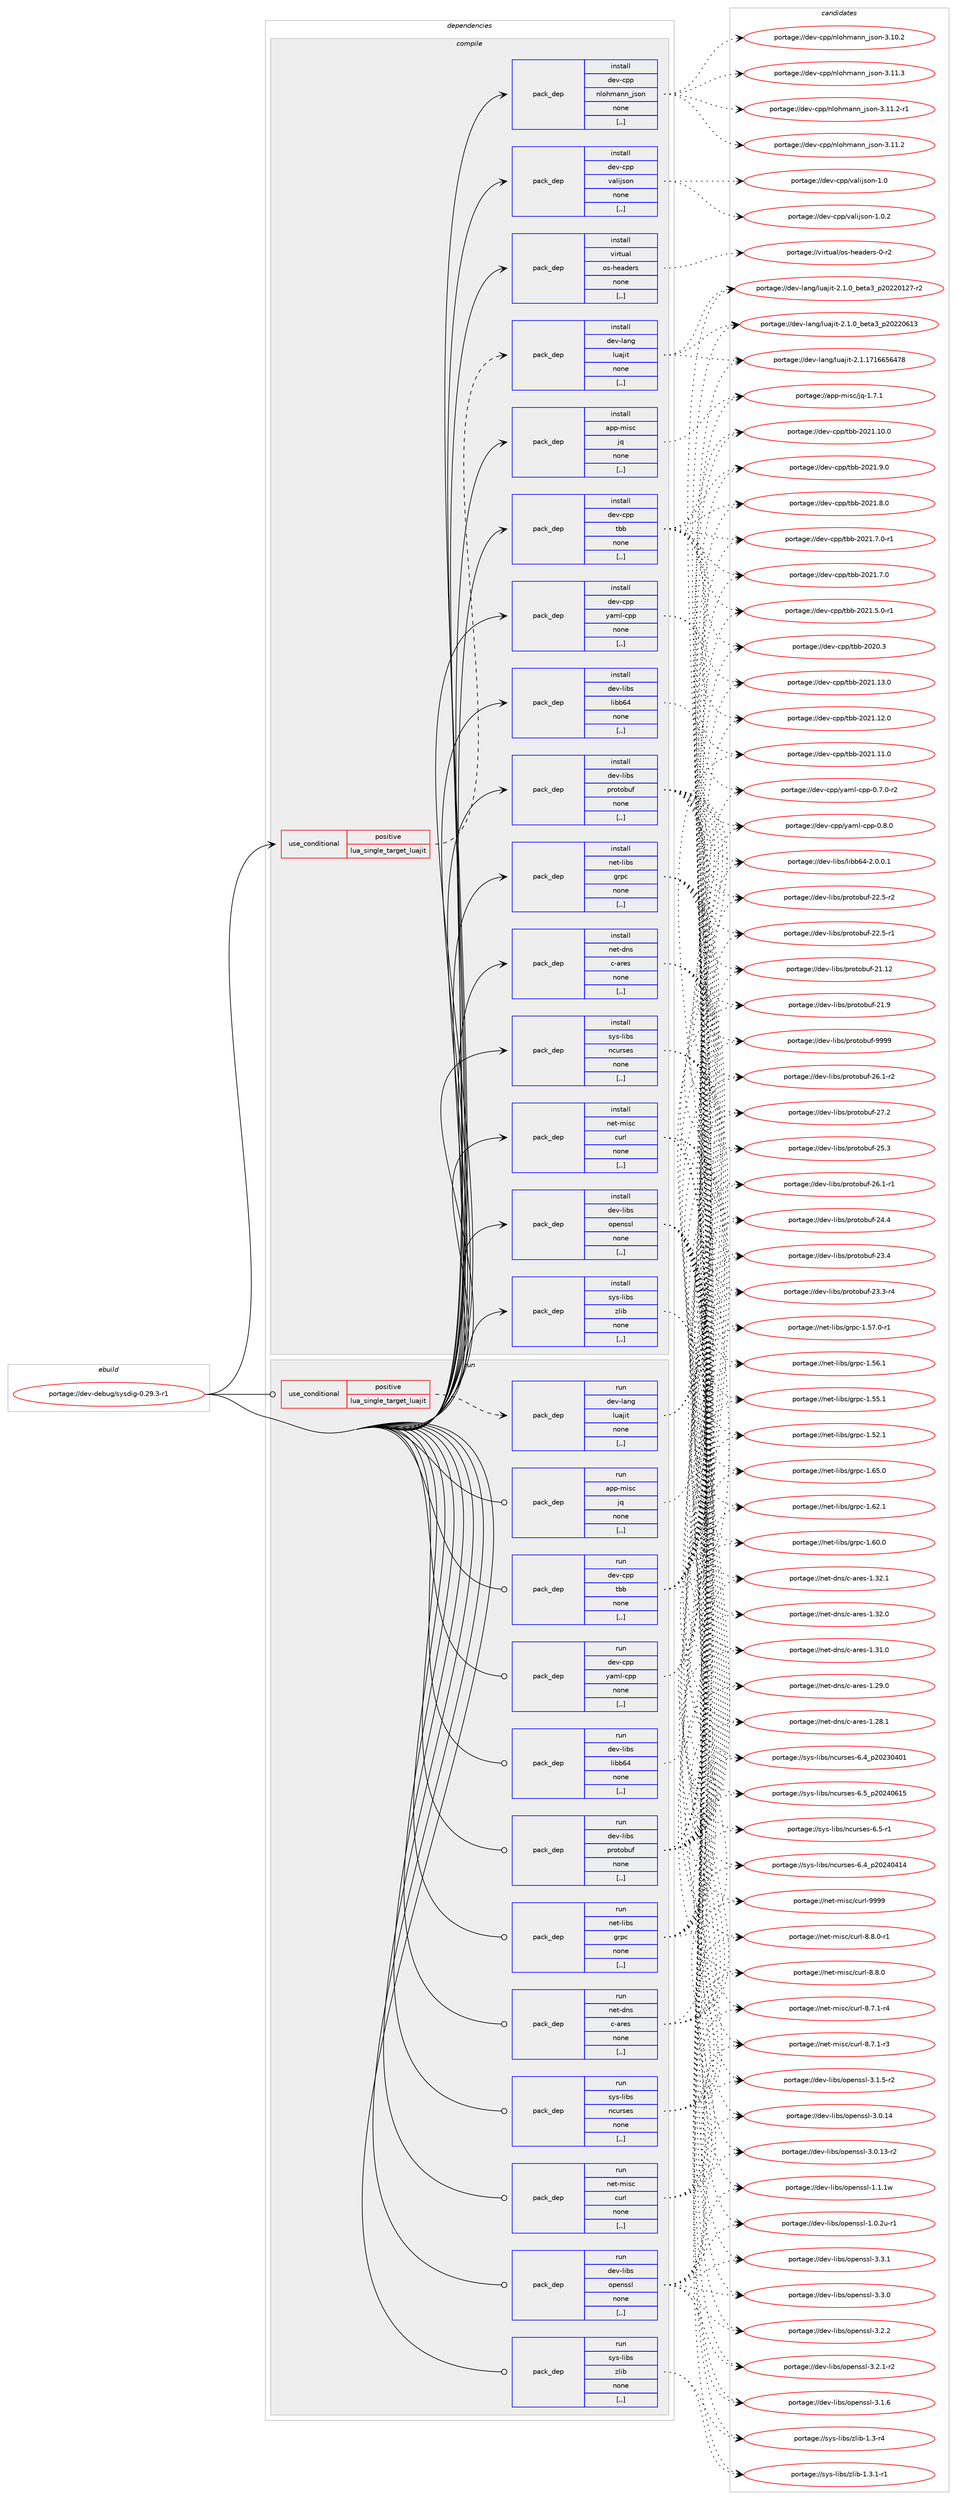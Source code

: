 digraph prolog {

# *************
# Graph options
# *************

newrank=true;
concentrate=true;
compound=true;
graph [rankdir=LR,fontname=Helvetica,fontsize=10,ranksep=1.5];#, ranksep=2.5, nodesep=0.2];
edge  [arrowhead=vee];
node  [fontname=Helvetica,fontsize=10];

# **********
# The ebuild
# **********

subgraph cluster_leftcol {
color=gray;
rank=same;
label=<<i>ebuild</i>>;
id [label="portage://dev-debug/sysdig-0.29.3-r1", color=red, width=4, href="../dev-debug/sysdig-0.29.3-r1.svg"];
}

# ****************
# The dependencies
# ****************

subgraph cluster_midcol {
color=gray;
label=<<i>dependencies</i>>;
subgraph cluster_compile {
fillcolor="#eeeeee";
style=filled;
label=<<i>compile</i>>;
subgraph cond19194 {
dependency72166 [label=<<TABLE BORDER="0" CELLBORDER="1" CELLSPACING="0" CELLPADDING="4"><TR><TD ROWSPAN="3" CELLPADDING="10">use_conditional</TD></TR><TR><TD>positive</TD></TR><TR><TD>lua_single_target_luajit</TD></TR></TABLE>>, shape=none, color=red];
subgraph pack52031 {
dependency72167 [label=<<TABLE BORDER="0" CELLBORDER="1" CELLSPACING="0" CELLPADDING="4" WIDTH="220"><TR><TD ROWSPAN="6" CELLPADDING="30">pack_dep</TD></TR><TR><TD WIDTH="110">install</TD></TR><TR><TD>dev-lang</TD></TR><TR><TD>luajit</TD></TR><TR><TD>none</TD></TR><TR><TD>[,,]</TD></TR></TABLE>>, shape=none, color=blue];
}
dependency72166:e -> dependency72167:w [weight=20,style="dashed",arrowhead="vee"];
}
id:e -> dependency72166:w [weight=20,style="solid",arrowhead="vee"];
subgraph pack52032 {
dependency72168 [label=<<TABLE BORDER="0" CELLBORDER="1" CELLSPACING="0" CELLPADDING="4" WIDTH="220"><TR><TD ROWSPAN="6" CELLPADDING="30">pack_dep</TD></TR><TR><TD WIDTH="110">install</TD></TR><TR><TD>app-misc</TD></TR><TR><TD>jq</TD></TR><TR><TD>none</TD></TR><TR><TD>[,,]</TD></TR></TABLE>>, shape=none, color=blue];
}
id:e -> dependency72168:w [weight=20,style="solid",arrowhead="vee"];
subgraph pack52033 {
dependency72169 [label=<<TABLE BORDER="0" CELLBORDER="1" CELLSPACING="0" CELLPADDING="4" WIDTH="220"><TR><TD ROWSPAN="6" CELLPADDING="30">pack_dep</TD></TR><TR><TD WIDTH="110">install</TD></TR><TR><TD>dev-cpp</TD></TR><TR><TD>nlohmann_json</TD></TR><TR><TD>none</TD></TR><TR><TD>[,,]</TD></TR></TABLE>>, shape=none, color=blue];
}
id:e -> dependency72169:w [weight=20,style="solid",arrowhead="vee"];
subgraph pack52034 {
dependency72170 [label=<<TABLE BORDER="0" CELLBORDER="1" CELLSPACING="0" CELLPADDING="4" WIDTH="220"><TR><TD ROWSPAN="6" CELLPADDING="30">pack_dep</TD></TR><TR><TD WIDTH="110">install</TD></TR><TR><TD>dev-cpp</TD></TR><TR><TD>tbb</TD></TR><TR><TD>none</TD></TR><TR><TD>[,,]</TD></TR></TABLE>>, shape=none, color=blue];
}
id:e -> dependency72170:w [weight=20,style="solid",arrowhead="vee"];
subgraph pack52035 {
dependency72171 [label=<<TABLE BORDER="0" CELLBORDER="1" CELLSPACING="0" CELLPADDING="4" WIDTH="220"><TR><TD ROWSPAN="6" CELLPADDING="30">pack_dep</TD></TR><TR><TD WIDTH="110">install</TD></TR><TR><TD>dev-cpp</TD></TR><TR><TD>valijson</TD></TR><TR><TD>none</TD></TR><TR><TD>[,,]</TD></TR></TABLE>>, shape=none, color=blue];
}
id:e -> dependency72171:w [weight=20,style="solid",arrowhead="vee"];
subgraph pack52036 {
dependency72172 [label=<<TABLE BORDER="0" CELLBORDER="1" CELLSPACING="0" CELLPADDING="4" WIDTH="220"><TR><TD ROWSPAN="6" CELLPADDING="30">pack_dep</TD></TR><TR><TD WIDTH="110">install</TD></TR><TR><TD>dev-cpp</TD></TR><TR><TD>yaml-cpp</TD></TR><TR><TD>none</TD></TR><TR><TD>[,,]</TD></TR></TABLE>>, shape=none, color=blue];
}
id:e -> dependency72172:w [weight=20,style="solid",arrowhead="vee"];
subgraph pack52037 {
dependency72173 [label=<<TABLE BORDER="0" CELLBORDER="1" CELLSPACING="0" CELLPADDING="4" WIDTH="220"><TR><TD ROWSPAN="6" CELLPADDING="30">pack_dep</TD></TR><TR><TD WIDTH="110">install</TD></TR><TR><TD>dev-libs</TD></TR><TR><TD>libb64</TD></TR><TR><TD>none</TD></TR><TR><TD>[,,]</TD></TR></TABLE>>, shape=none, color=blue];
}
id:e -> dependency72173:w [weight=20,style="solid",arrowhead="vee"];
subgraph pack52038 {
dependency72174 [label=<<TABLE BORDER="0" CELLBORDER="1" CELLSPACING="0" CELLPADDING="4" WIDTH="220"><TR><TD ROWSPAN="6" CELLPADDING="30">pack_dep</TD></TR><TR><TD WIDTH="110">install</TD></TR><TR><TD>dev-libs</TD></TR><TR><TD>openssl</TD></TR><TR><TD>none</TD></TR><TR><TD>[,,]</TD></TR></TABLE>>, shape=none, color=blue];
}
id:e -> dependency72174:w [weight=20,style="solid",arrowhead="vee"];
subgraph pack52039 {
dependency72175 [label=<<TABLE BORDER="0" CELLBORDER="1" CELLSPACING="0" CELLPADDING="4" WIDTH="220"><TR><TD ROWSPAN="6" CELLPADDING="30">pack_dep</TD></TR><TR><TD WIDTH="110">install</TD></TR><TR><TD>dev-libs</TD></TR><TR><TD>protobuf</TD></TR><TR><TD>none</TD></TR><TR><TD>[,,]</TD></TR></TABLE>>, shape=none, color=blue];
}
id:e -> dependency72175:w [weight=20,style="solid",arrowhead="vee"];
subgraph pack52040 {
dependency72176 [label=<<TABLE BORDER="0" CELLBORDER="1" CELLSPACING="0" CELLPADDING="4" WIDTH="220"><TR><TD ROWSPAN="6" CELLPADDING="30">pack_dep</TD></TR><TR><TD WIDTH="110">install</TD></TR><TR><TD>net-dns</TD></TR><TR><TD>c-ares</TD></TR><TR><TD>none</TD></TR><TR><TD>[,,]</TD></TR></TABLE>>, shape=none, color=blue];
}
id:e -> dependency72176:w [weight=20,style="solid",arrowhead="vee"];
subgraph pack52041 {
dependency72177 [label=<<TABLE BORDER="0" CELLBORDER="1" CELLSPACING="0" CELLPADDING="4" WIDTH="220"><TR><TD ROWSPAN="6" CELLPADDING="30">pack_dep</TD></TR><TR><TD WIDTH="110">install</TD></TR><TR><TD>net-libs</TD></TR><TR><TD>grpc</TD></TR><TR><TD>none</TD></TR><TR><TD>[,,]</TD></TR></TABLE>>, shape=none, color=blue];
}
id:e -> dependency72177:w [weight=20,style="solid",arrowhead="vee"];
subgraph pack52042 {
dependency72178 [label=<<TABLE BORDER="0" CELLBORDER="1" CELLSPACING="0" CELLPADDING="4" WIDTH="220"><TR><TD ROWSPAN="6" CELLPADDING="30">pack_dep</TD></TR><TR><TD WIDTH="110">install</TD></TR><TR><TD>net-misc</TD></TR><TR><TD>curl</TD></TR><TR><TD>none</TD></TR><TR><TD>[,,]</TD></TR></TABLE>>, shape=none, color=blue];
}
id:e -> dependency72178:w [weight=20,style="solid",arrowhead="vee"];
subgraph pack52043 {
dependency72179 [label=<<TABLE BORDER="0" CELLBORDER="1" CELLSPACING="0" CELLPADDING="4" WIDTH="220"><TR><TD ROWSPAN="6" CELLPADDING="30">pack_dep</TD></TR><TR><TD WIDTH="110">install</TD></TR><TR><TD>sys-libs</TD></TR><TR><TD>ncurses</TD></TR><TR><TD>none</TD></TR><TR><TD>[,,]</TD></TR></TABLE>>, shape=none, color=blue];
}
id:e -> dependency72179:w [weight=20,style="solid",arrowhead="vee"];
subgraph pack52044 {
dependency72180 [label=<<TABLE BORDER="0" CELLBORDER="1" CELLSPACING="0" CELLPADDING="4" WIDTH="220"><TR><TD ROWSPAN="6" CELLPADDING="30">pack_dep</TD></TR><TR><TD WIDTH="110">install</TD></TR><TR><TD>sys-libs</TD></TR><TR><TD>zlib</TD></TR><TR><TD>none</TD></TR><TR><TD>[,,]</TD></TR></TABLE>>, shape=none, color=blue];
}
id:e -> dependency72180:w [weight=20,style="solid",arrowhead="vee"];
subgraph pack52045 {
dependency72181 [label=<<TABLE BORDER="0" CELLBORDER="1" CELLSPACING="0" CELLPADDING="4" WIDTH="220"><TR><TD ROWSPAN="6" CELLPADDING="30">pack_dep</TD></TR><TR><TD WIDTH="110">install</TD></TR><TR><TD>virtual</TD></TR><TR><TD>os-headers</TD></TR><TR><TD>none</TD></TR><TR><TD>[,,]</TD></TR></TABLE>>, shape=none, color=blue];
}
id:e -> dependency72181:w [weight=20,style="solid",arrowhead="vee"];
}
subgraph cluster_compileandrun {
fillcolor="#eeeeee";
style=filled;
label=<<i>compile and run</i>>;
}
subgraph cluster_run {
fillcolor="#eeeeee";
style=filled;
label=<<i>run</i>>;
subgraph cond19195 {
dependency72182 [label=<<TABLE BORDER="0" CELLBORDER="1" CELLSPACING="0" CELLPADDING="4"><TR><TD ROWSPAN="3" CELLPADDING="10">use_conditional</TD></TR><TR><TD>positive</TD></TR><TR><TD>lua_single_target_luajit</TD></TR></TABLE>>, shape=none, color=red];
subgraph pack52046 {
dependency72183 [label=<<TABLE BORDER="0" CELLBORDER="1" CELLSPACING="0" CELLPADDING="4" WIDTH="220"><TR><TD ROWSPAN="6" CELLPADDING="30">pack_dep</TD></TR><TR><TD WIDTH="110">run</TD></TR><TR><TD>dev-lang</TD></TR><TR><TD>luajit</TD></TR><TR><TD>none</TD></TR><TR><TD>[,,]</TD></TR></TABLE>>, shape=none, color=blue];
}
dependency72182:e -> dependency72183:w [weight=20,style="dashed",arrowhead="vee"];
}
id:e -> dependency72182:w [weight=20,style="solid",arrowhead="odot"];
subgraph pack52047 {
dependency72184 [label=<<TABLE BORDER="0" CELLBORDER="1" CELLSPACING="0" CELLPADDING="4" WIDTH="220"><TR><TD ROWSPAN="6" CELLPADDING="30">pack_dep</TD></TR><TR><TD WIDTH="110">run</TD></TR><TR><TD>app-misc</TD></TR><TR><TD>jq</TD></TR><TR><TD>none</TD></TR><TR><TD>[,,]</TD></TR></TABLE>>, shape=none, color=blue];
}
id:e -> dependency72184:w [weight=20,style="solid",arrowhead="odot"];
subgraph pack52048 {
dependency72185 [label=<<TABLE BORDER="0" CELLBORDER="1" CELLSPACING="0" CELLPADDING="4" WIDTH="220"><TR><TD ROWSPAN="6" CELLPADDING="30">pack_dep</TD></TR><TR><TD WIDTH="110">run</TD></TR><TR><TD>dev-cpp</TD></TR><TR><TD>tbb</TD></TR><TR><TD>none</TD></TR><TR><TD>[,,]</TD></TR></TABLE>>, shape=none, color=blue];
}
id:e -> dependency72185:w [weight=20,style="solid",arrowhead="odot"];
subgraph pack52049 {
dependency72186 [label=<<TABLE BORDER="0" CELLBORDER="1" CELLSPACING="0" CELLPADDING="4" WIDTH="220"><TR><TD ROWSPAN="6" CELLPADDING="30">pack_dep</TD></TR><TR><TD WIDTH="110">run</TD></TR><TR><TD>dev-cpp</TD></TR><TR><TD>yaml-cpp</TD></TR><TR><TD>none</TD></TR><TR><TD>[,,]</TD></TR></TABLE>>, shape=none, color=blue];
}
id:e -> dependency72186:w [weight=20,style="solid",arrowhead="odot"];
subgraph pack52050 {
dependency72187 [label=<<TABLE BORDER="0" CELLBORDER="1" CELLSPACING="0" CELLPADDING="4" WIDTH="220"><TR><TD ROWSPAN="6" CELLPADDING="30">pack_dep</TD></TR><TR><TD WIDTH="110">run</TD></TR><TR><TD>dev-libs</TD></TR><TR><TD>libb64</TD></TR><TR><TD>none</TD></TR><TR><TD>[,,]</TD></TR></TABLE>>, shape=none, color=blue];
}
id:e -> dependency72187:w [weight=20,style="solid",arrowhead="odot"];
subgraph pack52051 {
dependency72188 [label=<<TABLE BORDER="0" CELLBORDER="1" CELLSPACING="0" CELLPADDING="4" WIDTH="220"><TR><TD ROWSPAN="6" CELLPADDING="30">pack_dep</TD></TR><TR><TD WIDTH="110">run</TD></TR><TR><TD>dev-libs</TD></TR><TR><TD>openssl</TD></TR><TR><TD>none</TD></TR><TR><TD>[,,]</TD></TR></TABLE>>, shape=none, color=blue];
}
id:e -> dependency72188:w [weight=20,style="solid",arrowhead="odot"];
subgraph pack52052 {
dependency72189 [label=<<TABLE BORDER="0" CELLBORDER="1" CELLSPACING="0" CELLPADDING="4" WIDTH="220"><TR><TD ROWSPAN="6" CELLPADDING="30">pack_dep</TD></TR><TR><TD WIDTH="110">run</TD></TR><TR><TD>dev-libs</TD></TR><TR><TD>protobuf</TD></TR><TR><TD>none</TD></TR><TR><TD>[,,]</TD></TR></TABLE>>, shape=none, color=blue];
}
id:e -> dependency72189:w [weight=20,style="solid",arrowhead="odot"];
subgraph pack52053 {
dependency72190 [label=<<TABLE BORDER="0" CELLBORDER="1" CELLSPACING="0" CELLPADDING="4" WIDTH="220"><TR><TD ROWSPAN="6" CELLPADDING="30">pack_dep</TD></TR><TR><TD WIDTH="110">run</TD></TR><TR><TD>net-dns</TD></TR><TR><TD>c-ares</TD></TR><TR><TD>none</TD></TR><TR><TD>[,,]</TD></TR></TABLE>>, shape=none, color=blue];
}
id:e -> dependency72190:w [weight=20,style="solid",arrowhead="odot"];
subgraph pack52054 {
dependency72191 [label=<<TABLE BORDER="0" CELLBORDER="1" CELLSPACING="0" CELLPADDING="4" WIDTH="220"><TR><TD ROWSPAN="6" CELLPADDING="30">pack_dep</TD></TR><TR><TD WIDTH="110">run</TD></TR><TR><TD>net-libs</TD></TR><TR><TD>grpc</TD></TR><TR><TD>none</TD></TR><TR><TD>[,,]</TD></TR></TABLE>>, shape=none, color=blue];
}
id:e -> dependency72191:w [weight=20,style="solid",arrowhead="odot"];
subgraph pack52055 {
dependency72192 [label=<<TABLE BORDER="0" CELLBORDER="1" CELLSPACING="0" CELLPADDING="4" WIDTH="220"><TR><TD ROWSPAN="6" CELLPADDING="30">pack_dep</TD></TR><TR><TD WIDTH="110">run</TD></TR><TR><TD>net-misc</TD></TR><TR><TD>curl</TD></TR><TR><TD>none</TD></TR><TR><TD>[,,]</TD></TR></TABLE>>, shape=none, color=blue];
}
id:e -> dependency72192:w [weight=20,style="solid",arrowhead="odot"];
subgraph pack52056 {
dependency72193 [label=<<TABLE BORDER="0" CELLBORDER="1" CELLSPACING="0" CELLPADDING="4" WIDTH="220"><TR><TD ROWSPAN="6" CELLPADDING="30">pack_dep</TD></TR><TR><TD WIDTH="110">run</TD></TR><TR><TD>sys-libs</TD></TR><TR><TD>ncurses</TD></TR><TR><TD>none</TD></TR><TR><TD>[,,]</TD></TR></TABLE>>, shape=none, color=blue];
}
id:e -> dependency72193:w [weight=20,style="solid",arrowhead="odot"];
subgraph pack52057 {
dependency72194 [label=<<TABLE BORDER="0" CELLBORDER="1" CELLSPACING="0" CELLPADDING="4" WIDTH="220"><TR><TD ROWSPAN="6" CELLPADDING="30">pack_dep</TD></TR><TR><TD WIDTH="110">run</TD></TR><TR><TD>sys-libs</TD></TR><TR><TD>zlib</TD></TR><TR><TD>none</TD></TR><TR><TD>[,,]</TD></TR></TABLE>>, shape=none, color=blue];
}
id:e -> dependency72194:w [weight=20,style="solid",arrowhead="odot"];
}
}

# **************
# The candidates
# **************

subgraph cluster_choices {
rank=same;
color=gray;
label=<<i>candidates</i>>;

subgraph choice52031 {
color=black;
nodesep=1;
choice10010111845108971101034710811797106105116455046494649554954545354525556 [label="portage://dev-lang/luajit-2.1.1716656478", color=red, width=4,href="../dev-lang/luajit-2.1.1716656478.svg"];
choice1001011184510897110103471081179710610511645504649464895981011169751951125048505048544951 [label="portage://dev-lang/luajit-2.1.0_beta3_p20220613", color=red, width=4,href="../dev-lang/luajit-2.1.0_beta3_p20220613.svg"];
choice10010111845108971101034710811797106105116455046494648959810111697519511250485050484950554511450 [label="portage://dev-lang/luajit-2.1.0_beta3_p20220127-r2", color=red, width=4,href="../dev-lang/luajit-2.1.0_beta3_p20220127-r2.svg"];
dependency72167:e -> choice10010111845108971101034710811797106105116455046494649554954545354525556:w [style=dotted,weight="100"];
dependency72167:e -> choice1001011184510897110103471081179710610511645504649464895981011169751951125048505048544951:w [style=dotted,weight="100"];
dependency72167:e -> choice10010111845108971101034710811797106105116455046494648959810111697519511250485050484950554511450:w [style=dotted,weight="100"];
}
subgraph choice52032 {
color=black;
nodesep=1;
choice97112112451091051159947106113454946554649 [label="portage://app-misc/jq-1.7.1", color=red, width=4,href="../app-misc/jq-1.7.1.svg"];
dependency72168:e -> choice97112112451091051159947106113454946554649:w [style=dotted,weight="100"];
}
subgraph choice52033 {
color=black;
nodesep=1;
choice100101118459911211247110108111104109971101109510611511111045514649494651 [label="portage://dev-cpp/nlohmann_json-3.11.3", color=red, width=4,href="../dev-cpp/nlohmann_json-3.11.3.svg"];
choice1001011184599112112471101081111041099711011095106115111110455146494946504511449 [label="portage://dev-cpp/nlohmann_json-3.11.2-r1", color=red, width=4,href="../dev-cpp/nlohmann_json-3.11.2-r1.svg"];
choice100101118459911211247110108111104109971101109510611511111045514649494650 [label="portage://dev-cpp/nlohmann_json-3.11.2", color=red, width=4,href="../dev-cpp/nlohmann_json-3.11.2.svg"];
choice100101118459911211247110108111104109971101109510611511111045514649484650 [label="portage://dev-cpp/nlohmann_json-3.10.2", color=red, width=4,href="../dev-cpp/nlohmann_json-3.10.2.svg"];
dependency72169:e -> choice100101118459911211247110108111104109971101109510611511111045514649494651:w [style=dotted,weight="100"];
dependency72169:e -> choice1001011184599112112471101081111041099711011095106115111110455146494946504511449:w [style=dotted,weight="100"];
dependency72169:e -> choice100101118459911211247110108111104109971101109510611511111045514649494650:w [style=dotted,weight="100"];
dependency72169:e -> choice100101118459911211247110108111104109971101109510611511111045514649484650:w [style=dotted,weight="100"];
}
subgraph choice52034 {
color=black;
nodesep=1;
choice100101118459911211247116989845504850494649514648 [label="portage://dev-cpp/tbb-2021.13.0", color=red, width=4,href="../dev-cpp/tbb-2021.13.0.svg"];
choice100101118459911211247116989845504850494649504648 [label="portage://dev-cpp/tbb-2021.12.0", color=red, width=4,href="../dev-cpp/tbb-2021.12.0.svg"];
choice100101118459911211247116989845504850494649494648 [label="portage://dev-cpp/tbb-2021.11.0", color=red, width=4,href="../dev-cpp/tbb-2021.11.0.svg"];
choice100101118459911211247116989845504850494649484648 [label="portage://dev-cpp/tbb-2021.10.0", color=red, width=4,href="../dev-cpp/tbb-2021.10.0.svg"];
choice1001011184599112112471169898455048504946574648 [label="portage://dev-cpp/tbb-2021.9.0", color=red, width=4,href="../dev-cpp/tbb-2021.9.0.svg"];
choice1001011184599112112471169898455048504946564648 [label="portage://dev-cpp/tbb-2021.8.0", color=red, width=4,href="../dev-cpp/tbb-2021.8.0.svg"];
choice10010111845991121124711698984550485049465546484511449 [label="portage://dev-cpp/tbb-2021.7.0-r1", color=red, width=4,href="../dev-cpp/tbb-2021.7.0-r1.svg"];
choice1001011184599112112471169898455048504946554648 [label="portage://dev-cpp/tbb-2021.7.0", color=red, width=4,href="../dev-cpp/tbb-2021.7.0.svg"];
choice10010111845991121124711698984550485049465346484511449 [label="portage://dev-cpp/tbb-2021.5.0-r1", color=red, width=4,href="../dev-cpp/tbb-2021.5.0-r1.svg"];
choice100101118459911211247116989845504850484651 [label="portage://dev-cpp/tbb-2020.3", color=red, width=4,href="../dev-cpp/tbb-2020.3.svg"];
dependency72170:e -> choice100101118459911211247116989845504850494649514648:w [style=dotted,weight="100"];
dependency72170:e -> choice100101118459911211247116989845504850494649504648:w [style=dotted,weight="100"];
dependency72170:e -> choice100101118459911211247116989845504850494649494648:w [style=dotted,weight="100"];
dependency72170:e -> choice100101118459911211247116989845504850494649484648:w [style=dotted,weight="100"];
dependency72170:e -> choice1001011184599112112471169898455048504946574648:w [style=dotted,weight="100"];
dependency72170:e -> choice1001011184599112112471169898455048504946564648:w [style=dotted,weight="100"];
dependency72170:e -> choice10010111845991121124711698984550485049465546484511449:w [style=dotted,weight="100"];
dependency72170:e -> choice1001011184599112112471169898455048504946554648:w [style=dotted,weight="100"];
dependency72170:e -> choice10010111845991121124711698984550485049465346484511449:w [style=dotted,weight="100"];
dependency72170:e -> choice100101118459911211247116989845504850484651:w [style=dotted,weight="100"];
}
subgraph choice52035 {
color=black;
nodesep=1;
choice10010111845991121124711897108105106115111110454946484650 [label="portage://dev-cpp/valijson-1.0.2", color=red, width=4,href="../dev-cpp/valijson-1.0.2.svg"];
choice1001011184599112112471189710810510611511111045494648 [label="portage://dev-cpp/valijson-1.0", color=red, width=4,href="../dev-cpp/valijson-1.0.svg"];
dependency72171:e -> choice10010111845991121124711897108105106115111110454946484650:w [style=dotted,weight="100"];
dependency72171:e -> choice1001011184599112112471189710810510611511111045494648:w [style=dotted,weight="100"];
}
subgraph choice52036 {
color=black;
nodesep=1;
choice100101118459911211247121971091084599112112454846564648 [label="portage://dev-cpp/yaml-cpp-0.8.0", color=red, width=4,href="../dev-cpp/yaml-cpp-0.8.0.svg"];
choice1001011184599112112471219710910845991121124548465546484511450 [label="portage://dev-cpp/yaml-cpp-0.7.0-r2", color=red, width=4,href="../dev-cpp/yaml-cpp-0.7.0-r2.svg"];
dependency72172:e -> choice100101118459911211247121971091084599112112454846564648:w [style=dotted,weight="100"];
dependency72172:e -> choice1001011184599112112471219710910845991121124548465546484511450:w [style=dotted,weight="100"];
}
subgraph choice52037 {
color=black;
nodesep=1;
choice100101118451081059811547108105989854524550464846484649 [label="portage://dev-libs/libb64-2.0.0.1", color=red, width=4,href="../dev-libs/libb64-2.0.0.1.svg"];
dependency72173:e -> choice100101118451081059811547108105989854524550464846484649:w [style=dotted,weight="100"];
}
subgraph choice52038 {
color=black;
nodesep=1;
choice100101118451081059811547111112101110115115108455146514649 [label="portage://dev-libs/openssl-3.3.1", color=red, width=4,href="../dev-libs/openssl-3.3.1.svg"];
choice100101118451081059811547111112101110115115108455146514648 [label="portage://dev-libs/openssl-3.3.0", color=red, width=4,href="../dev-libs/openssl-3.3.0.svg"];
choice100101118451081059811547111112101110115115108455146504650 [label="portage://dev-libs/openssl-3.2.2", color=red, width=4,href="../dev-libs/openssl-3.2.2.svg"];
choice1001011184510810598115471111121011101151151084551465046494511450 [label="portage://dev-libs/openssl-3.2.1-r2", color=red, width=4,href="../dev-libs/openssl-3.2.1-r2.svg"];
choice100101118451081059811547111112101110115115108455146494654 [label="portage://dev-libs/openssl-3.1.6", color=red, width=4,href="../dev-libs/openssl-3.1.6.svg"];
choice1001011184510810598115471111121011101151151084551464946534511450 [label="portage://dev-libs/openssl-3.1.5-r2", color=red, width=4,href="../dev-libs/openssl-3.1.5-r2.svg"];
choice10010111845108105981154711111210111011511510845514648464952 [label="portage://dev-libs/openssl-3.0.14", color=red, width=4,href="../dev-libs/openssl-3.0.14.svg"];
choice100101118451081059811547111112101110115115108455146484649514511450 [label="portage://dev-libs/openssl-3.0.13-r2", color=red, width=4,href="../dev-libs/openssl-3.0.13-r2.svg"];
choice100101118451081059811547111112101110115115108454946494649119 [label="portage://dev-libs/openssl-1.1.1w", color=red, width=4,href="../dev-libs/openssl-1.1.1w.svg"];
choice1001011184510810598115471111121011101151151084549464846501174511449 [label="portage://dev-libs/openssl-1.0.2u-r1", color=red, width=4,href="../dev-libs/openssl-1.0.2u-r1.svg"];
dependency72174:e -> choice100101118451081059811547111112101110115115108455146514649:w [style=dotted,weight="100"];
dependency72174:e -> choice100101118451081059811547111112101110115115108455146514648:w [style=dotted,weight="100"];
dependency72174:e -> choice100101118451081059811547111112101110115115108455146504650:w [style=dotted,weight="100"];
dependency72174:e -> choice1001011184510810598115471111121011101151151084551465046494511450:w [style=dotted,weight="100"];
dependency72174:e -> choice100101118451081059811547111112101110115115108455146494654:w [style=dotted,weight="100"];
dependency72174:e -> choice1001011184510810598115471111121011101151151084551464946534511450:w [style=dotted,weight="100"];
dependency72174:e -> choice10010111845108105981154711111210111011511510845514648464952:w [style=dotted,weight="100"];
dependency72174:e -> choice100101118451081059811547111112101110115115108455146484649514511450:w [style=dotted,weight="100"];
dependency72174:e -> choice100101118451081059811547111112101110115115108454946494649119:w [style=dotted,weight="100"];
dependency72174:e -> choice1001011184510810598115471111121011101151151084549464846501174511449:w [style=dotted,weight="100"];
}
subgraph choice52039 {
color=black;
nodesep=1;
choice100101118451081059811547112114111116111981171024557575757 [label="portage://dev-libs/protobuf-9999", color=red, width=4,href="../dev-libs/protobuf-9999.svg"];
choice100101118451081059811547112114111116111981171024550554650 [label="portage://dev-libs/protobuf-27.2", color=red, width=4,href="../dev-libs/protobuf-27.2.svg"];
choice1001011184510810598115471121141111161119811710245505446494511450 [label="portage://dev-libs/protobuf-26.1-r2", color=red, width=4,href="../dev-libs/protobuf-26.1-r2.svg"];
choice1001011184510810598115471121141111161119811710245505446494511449 [label="portage://dev-libs/protobuf-26.1-r1", color=red, width=4,href="../dev-libs/protobuf-26.1-r1.svg"];
choice100101118451081059811547112114111116111981171024550534651 [label="portage://dev-libs/protobuf-25.3", color=red, width=4,href="../dev-libs/protobuf-25.3.svg"];
choice100101118451081059811547112114111116111981171024550524652 [label="portage://dev-libs/protobuf-24.4", color=red, width=4,href="../dev-libs/protobuf-24.4.svg"];
choice100101118451081059811547112114111116111981171024550514652 [label="portage://dev-libs/protobuf-23.4", color=red, width=4,href="../dev-libs/protobuf-23.4.svg"];
choice1001011184510810598115471121141111161119811710245505146514511452 [label="portage://dev-libs/protobuf-23.3-r4", color=red, width=4,href="../dev-libs/protobuf-23.3-r4.svg"];
choice1001011184510810598115471121141111161119811710245505046534511450 [label="portage://dev-libs/protobuf-22.5-r2", color=red, width=4,href="../dev-libs/protobuf-22.5-r2.svg"];
choice1001011184510810598115471121141111161119811710245505046534511449 [label="portage://dev-libs/protobuf-22.5-r1", color=red, width=4,href="../dev-libs/protobuf-22.5-r1.svg"];
choice10010111845108105981154711211411111611198117102455049464950 [label="portage://dev-libs/protobuf-21.12", color=red, width=4,href="../dev-libs/protobuf-21.12.svg"];
choice100101118451081059811547112114111116111981171024550494657 [label="portage://dev-libs/protobuf-21.9", color=red, width=4,href="../dev-libs/protobuf-21.9.svg"];
dependency72175:e -> choice100101118451081059811547112114111116111981171024557575757:w [style=dotted,weight="100"];
dependency72175:e -> choice100101118451081059811547112114111116111981171024550554650:w [style=dotted,weight="100"];
dependency72175:e -> choice1001011184510810598115471121141111161119811710245505446494511450:w [style=dotted,weight="100"];
dependency72175:e -> choice1001011184510810598115471121141111161119811710245505446494511449:w [style=dotted,weight="100"];
dependency72175:e -> choice100101118451081059811547112114111116111981171024550534651:w [style=dotted,weight="100"];
dependency72175:e -> choice100101118451081059811547112114111116111981171024550524652:w [style=dotted,weight="100"];
dependency72175:e -> choice100101118451081059811547112114111116111981171024550514652:w [style=dotted,weight="100"];
dependency72175:e -> choice1001011184510810598115471121141111161119811710245505146514511452:w [style=dotted,weight="100"];
dependency72175:e -> choice1001011184510810598115471121141111161119811710245505046534511450:w [style=dotted,weight="100"];
dependency72175:e -> choice1001011184510810598115471121141111161119811710245505046534511449:w [style=dotted,weight="100"];
dependency72175:e -> choice10010111845108105981154711211411111611198117102455049464950:w [style=dotted,weight="100"];
dependency72175:e -> choice100101118451081059811547112114111116111981171024550494657:w [style=dotted,weight="100"];
}
subgraph choice52040 {
color=black;
nodesep=1;
choice110101116451001101154799459711410111545494651504649 [label="portage://net-dns/c-ares-1.32.1", color=red, width=4,href="../net-dns/c-ares-1.32.1.svg"];
choice110101116451001101154799459711410111545494651504648 [label="portage://net-dns/c-ares-1.32.0", color=red, width=4,href="../net-dns/c-ares-1.32.0.svg"];
choice110101116451001101154799459711410111545494651494648 [label="portage://net-dns/c-ares-1.31.0", color=red, width=4,href="../net-dns/c-ares-1.31.0.svg"];
choice110101116451001101154799459711410111545494650574648 [label="portage://net-dns/c-ares-1.29.0", color=red, width=4,href="../net-dns/c-ares-1.29.0.svg"];
choice110101116451001101154799459711410111545494650564649 [label="portage://net-dns/c-ares-1.28.1", color=red, width=4,href="../net-dns/c-ares-1.28.1.svg"];
dependency72176:e -> choice110101116451001101154799459711410111545494651504649:w [style=dotted,weight="100"];
dependency72176:e -> choice110101116451001101154799459711410111545494651504648:w [style=dotted,weight="100"];
dependency72176:e -> choice110101116451001101154799459711410111545494651494648:w [style=dotted,weight="100"];
dependency72176:e -> choice110101116451001101154799459711410111545494650574648:w [style=dotted,weight="100"];
dependency72176:e -> choice110101116451001101154799459711410111545494650564649:w [style=dotted,weight="100"];
}
subgraph choice52041 {
color=black;
nodesep=1;
choice1101011164510810598115471031141129945494654534648 [label="portage://net-libs/grpc-1.65.0", color=red, width=4,href="../net-libs/grpc-1.65.0.svg"];
choice1101011164510810598115471031141129945494654504649 [label="portage://net-libs/grpc-1.62.1", color=red, width=4,href="../net-libs/grpc-1.62.1.svg"];
choice1101011164510810598115471031141129945494654484648 [label="portage://net-libs/grpc-1.60.0", color=red, width=4,href="../net-libs/grpc-1.60.0.svg"];
choice11010111645108105981154710311411299454946535546484511449 [label="portage://net-libs/grpc-1.57.0-r1", color=red, width=4,href="../net-libs/grpc-1.57.0-r1.svg"];
choice1101011164510810598115471031141129945494653544649 [label="portage://net-libs/grpc-1.56.1", color=red, width=4,href="../net-libs/grpc-1.56.1.svg"];
choice1101011164510810598115471031141129945494653534649 [label="portage://net-libs/grpc-1.55.1", color=red, width=4,href="../net-libs/grpc-1.55.1.svg"];
choice1101011164510810598115471031141129945494653504649 [label="portage://net-libs/grpc-1.52.1", color=red, width=4,href="../net-libs/grpc-1.52.1.svg"];
dependency72177:e -> choice1101011164510810598115471031141129945494654534648:w [style=dotted,weight="100"];
dependency72177:e -> choice1101011164510810598115471031141129945494654504649:w [style=dotted,weight="100"];
dependency72177:e -> choice1101011164510810598115471031141129945494654484648:w [style=dotted,weight="100"];
dependency72177:e -> choice11010111645108105981154710311411299454946535546484511449:w [style=dotted,weight="100"];
dependency72177:e -> choice1101011164510810598115471031141129945494653544649:w [style=dotted,weight="100"];
dependency72177:e -> choice1101011164510810598115471031141129945494653534649:w [style=dotted,weight="100"];
dependency72177:e -> choice1101011164510810598115471031141129945494653504649:w [style=dotted,weight="100"];
}
subgraph choice52042 {
color=black;
nodesep=1;
choice110101116451091051159947991171141084557575757 [label="portage://net-misc/curl-9999", color=red, width=4,href="../net-misc/curl-9999.svg"];
choice110101116451091051159947991171141084556465646484511449 [label="portage://net-misc/curl-8.8.0-r1", color=red, width=4,href="../net-misc/curl-8.8.0-r1.svg"];
choice11010111645109105115994799117114108455646564648 [label="portage://net-misc/curl-8.8.0", color=red, width=4,href="../net-misc/curl-8.8.0.svg"];
choice110101116451091051159947991171141084556465546494511452 [label="portage://net-misc/curl-8.7.1-r4", color=red, width=4,href="../net-misc/curl-8.7.1-r4.svg"];
choice110101116451091051159947991171141084556465546494511451 [label="portage://net-misc/curl-8.7.1-r3", color=red, width=4,href="../net-misc/curl-8.7.1-r3.svg"];
dependency72178:e -> choice110101116451091051159947991171141084557575757:w [style=dotted,weight="100"];
dependency72178:e -> choice110101116451091051159947991171141084556465646484511449:w [style=dotted,weight="100"];
dependency72178:e -> choice11010111645109105115994799117114108455646564648:w [style=dotted,weight="100"];
dependency72178:e -> choice110101116451091051159947991171141084556465546494511452:w [style=dotted,weight="100"];
dependency72178:e -> choice110101116451091051159947991171141084556465546494511451:w [style=dotted,weight="100"];
}
subgraph choice52043 {
color=black;
nodesep=1;
choice1151211154510810598115471109911711411510111545544653951125048505248544953 [label="portage://sys-libs/ncurses-6.5_p20240615", color=red, width=4,href="../sys-libs/ncurses-6.5_p20240615.svg"];
choice11512111545108105981154711099117114115101115455446534511449 [label="portage://sys-libs/ncurses-6.5-r1", color=red, width=4,href="../sys-libs/ncurses-6.5-r1.svg"];
choice1151211154510810598115471109911711411510111545544652951125048505248524952 [label="portage://sys-libs/ncurses-6.4_p20240414", color=red, width=4,href="../sys-libs/ncurses-6.4_p20240414.svg"];
choice1151211154510810598115471109911711411510111545544652951125048505148524849 [label="portage://sys-libs/ncurses-6.4_p20230401", color=red, width=4,href="../sys-libs/ncurses-6.4_p20230401.svg"];
dependency72179:e -> choice1151211154510810598115471109911711411510111545544653951125048505248544953:w [style=dotted,weight="100"];
dependency72179:e -> choice11512111545108105981154711099117114115101115455446534511449:w [style=dotted,weight="100"];
dependency72179:e -> choice1151211154510810598115471109911711411510111545544652951125048505248524952:w [style=dotted,weight="100"];
dependency72179:e -> choice1151211154510810598115471109911711411510111545544652951125048505148524849:w [style=dotted,weight="100"];
}
subgraph choice52044 {
color=black;
nodesep=1;
choice115121115451081059811547122108105984549465146494511449 [label="portage://sys-libs/zlib-1.3.1-r1", color=red, width=4,href="../sys-libs/zlib-1.3.1-r1.svg"];
choice11512111545108105981154712210810598454946514511452 [label="portage://sys-libs/zlib-1.3-r4", color=red, width=4,href="../sys-libs/zlib-1.3-r4.svg"];
dependency72180:e -> choice115121115451081059811547122108105984549465146494511449:w [style=dotted,weight="100"];
dependency72180:e -> choice11512111545108105981154712210810598454946514511452:w [style=dotted,weight="100"];
}
subgraph choice52045 {
color=black;
nodesep=1;
choice1181051141161179710847111115451041019710010111411545484511450 [label="portage://virtual/os-headers-0-r2", color=red, width=4,href="../virtual/os-headers-0-r2.svg"];
dependency72181:e -> choice1181051141161179710847111115451041019710010111411545484511450:w [style=dotted,weight="100"];
}
subgraph choice52046 {
color=black;
nodesep=1;
choice10010111845108971101034710811797106105116455046494649554954545354525556 [label="portage://dev-lang/luajit-2.1.1716656478", color=red, width=4,href="../dev-lang/luajit-2.1.1716656478.svg"];
choice1001011184510897110103471081179710610511645504649464895981011169751951125048505048544951 [label="portage://dev-lang/luajit-2.1.0_beta3_p20220613", color=red, width=4,href="../dev-lang/luajit-2.1.0_beta3_p20220613.svg"];
choice10010111845108971101034710811797106105116455046494648959810111697519511250485050484950554511450 [label="portage://dev-lang/luajit-2.1.0_beta3_p20220127-r2", color=red, width=4,href="../dev-lang/luajit-2.1.0_beta3_p20220127-r2.svg"];
dependency72183:e -> choice10010111845108971101034710811797106105116455046494649554954545354525556:w [style=dotted,weight="100"];
dependency72183:e -> choice1001011184510897110103471081179710610511645504649464895981011169751951125048505048544951:w [style=dotted,weight="100"];
dependency72183:e -> choice10010111845108971101034710811797106105116455046494648959810111697519511250485050484950554511450:w [style=dotted,weight="100"];
}
subgraph choice52047 {
color=black;
nodesep=1;
choice97112112451091051159947106113454946554649 [label="portage://app-misc/jq-1.7.1", color=red, width=4,href="../app-misc/jq-1.7.1.svg"];
dependency72184:e -> choice97112112451091051159947106113454946554649:w [style=dotted,weight="100"];
}
subgraph choice52048 {
color=black;
nodesep=1;
choice100101118459911211247116989845504850494649514648 [label="portage://dev-cpp/tbb-2021.13.0", color=red, width=4,href="../dev-cpp/tbb-2021.13.0.svg"];
choice100101118459911211247116989845504850494649504648 [label="portage://dev-cpp/tbb-2021.12.0", color=red, width=4,href="../dev-cpp/tbb-2021.12.0.svg"];
choice100101118459911211247116989845504850494649494648 [label="portage://dev-cpp/tbb-2021.11.0", color=red, width=4,href="../dev-cpp/tbb-2021.11.0.svg"];
choice100101118459911211247116989845504850494649484648 [label="portage://dev-cpp/tbb-2021.10.0", color=red, width=4,href="../dev-cpp/tbb-2021.10.0.svg"];
choice1001011184599112112471169898455048504946574648 [label="portage://dev-cpp/tbb-2021.9.0", color=red, width=4,href="../dev-cpp/tbb-2021.9.0.svg"];
choice1001011184599112112471169898455048504946564648 [label="portage://dev-cpp/tbb-2021.8.0", color=red, width=4,href="../dev-cpp/tbb-2021.8.0.svg"];
choice10010111845991121124711698984550485049465546484511449 [label="portage://dev-cpp/tbb-2021.7.0-r1", color=red, width=4,href="../dev-cpp/tbb-2021.7.0-r1.svg"];
choice1001011184599112112471169898455048504946554648 [label="portage://dev-cpp/tbb-2021.7.0", color=red, width=4,href="../dev-cpp/tbb-2021.7.0.svg"];
choice10010111845991121124711698984550485049465346484511449 [label="portage://dev-cpp/tbb-2021.5.0-r1", color=red, width=4,href="../dev-cpp/tbb-2021.5.0-r1.svg"];
choice100101118459911211247116989845504850484651 [label="portage://dev-cpp/tbb-2020.3", color=red, width=4,href="../dev-cpp/tbb-2020.3.svg"];
dependency72185:e -> choice100101118459911211247116989845504850494649514648:w [style=dotted,weight="100"];
dependency72185:e -> choice100101118459911211247116989845504850494649504648:w [style=dotted,weight="100"];
dependency72185:e -> choice100101118459911211247116989845504850494649494648:w [style=dotted,weight="100"];
dependency72185:e -> choice100101118459911211247116989845504850494649484648:w [style=dotted,weight="100"];
dependency72185:e -> choice1001011184599112112471169898455048504946574648:w [style=dotted,weight="100"];
dependency72185:e -> choice1001011184599112112471169898455048504946564648:w [style=dotted,weight="100"];
dependency72185:e -> choice10010111845991121124711698984550485049465546484511449:w [style=dotted,weight="100"];
dependency72185:e -> choice1001011184599112112471169898455048504946554648:w [style=dotted,weight="100"];
dependency72185:e -> choice10010111845991121124711698984550485049465346484511449:w [style=dotted,weight="100"];
dependency72185:e -> choice100101118459911211247116989845504850484651:w [style=dotted,weight="100"];
}
subgraph choice52049 {
color=black;
nodesep=1;
choice100101118459911211247121971091084599112112454846564648 [label="portage://dev-cpp/yaml-cpp-0.8.0", color=red, width=4,href="../dev-cpp/yaml-cpp-0.8.0.svg"];
choice1001011184599112112471219710910845991121124548465546484511450 [label="portage://dev-cpp/yaml-cpp-0.7.0-r2", color=red, width=4,href="../dev-cpp/yaml-cpp-0.7.0-r2.svg"];
dependency72186:e -> choice100101118459911211247121971091084599112112454846564648:w [style=dotted,weight="100"];
dependency72186:e -> choice1001011184599112112471219710910845991121124548465546484511450:w [style=dotted,weight="100"];
}
subgraph choice52050 {
color=black;
nodesep=1;
choice100101118451081059811547108105989854524550464846484649 [label="portage://dev-libs/libb64-2.0.0.1", color=red, width=4,href="../dev-libs/libb64-2.0.0.1.svg"];
dependency72187:e -> choice100101118451081059811547108105989854524550464846484649:w [style=dotted,weight="100"];
}
subgraph choice52051 {
color=black;
nodesep=1;
choice100101118451081059811547111112101110115115108455146514649 [label="portage://dev-libs/openssl-3.3.1", color=red, width=4,href="../dev-libs/openssl-3.3.1.svg"];
choice100101118451081059811547111112101110115115108455146514648 [label="portage://dev-libs/openssl-3.3.0", color=red, width=4,href="../dev-libs/openssl-3.3.0.svg"];
choice100101118451081059811547111112101110115115108455146504650 [label="portage://dev-libs/openssl-3.2.2", color=red, width=4,href="../dev-libs/openssl-3.2.2.svg"];
choice1001011184510810598115471111121011101151151084551465046494511450 [label="portage://dev-libs/openssl-3.2.1-r2", color=red, width=4,href="../dev-libs/openssl-3.2.1-r2.svg"];
choice100101118451081059811547111112101110115115108455146494654 [label="portage://dev-libs/openssl-3.1.6", color=red, width=4,href="../dev-libs/openssl-3.1.6.svg"];
choice1001011184510810598115471111121011101151151084551464946534511450 [label="portage://dev-libs/openssl-3.1.5-r2", color=red, width=4,href="../dev-libs/openssl-3.1.5-r2.svg"];
choice10010111845108105981154711111210111011511510845514648464952 [label="portage://dev-libs/openssl-3.0.14", color=red, width=4,href="../dev-libs/openssl-3.0.14.svg"];
choice100101118451081059811547111112101110115115108455146484649514511450 [label="portage://dev-libs/openssl-3.0.13-r2", color=red, width=4,href="../dev-libs/openssl-3.0.13-r2.svg"];
choice100101118451081059811547111112101110115115108454946494649119 [label="portage://dev-libs/openssl-1.1.1w", color=red, width=4,href="../dev-libs/openssl-1.1.1w.svg"];
choice1001011184510810598115471111121011101151151084549464846501174511449 [label="portage://dev-libs/openssl-1.0.2u-r1", color=red, width=4,href="../dev-libs/openssl-1.0.2u-r1.svg"];
dependency72188:e -> choice100101118451081059811547111112101110115115108455146514649:w [style=dotted,weight="100"];
dependency72188:e -> choice100101118451081059811547111112101110115115108455146514648:w [style=dotted,weight="100"];
dependency72188:e -> choice100101118451081059811547111112101110115115108455146504650:w [style=dotted,weight="100"];
dependency72188:e -> choice1001011184510810598115471111121011101151151084551465046494511450:w [style=dotted,weight="100"];
dependency72188:e -> choice100101118451081059811547111112101110115115108455146494654:w [style=dotted,weight="100"];
dependency72188:e -> choice1001011184510810598115471111121011101151151084551464946534511450:w [style=dotted,weight="100"];
dependency72188:e -> choice10010111845108105981154711111210111011511510845514648464952:w [style=dotted,weight="100"];
dependency72188:e -> choice100101118451081059811547111112101110115115108455146484649514511450:w [style=dotted,weight="100"];
dependency72188:e -> choice100101118451081059811547111112101110115115108454946494649119:w [style=dotted,weight="100"];
dependency72188:e -> choice1001011184510810598115471111121011101151151084549464846501174511449:w [style=dotted,weight="100"];
}
subgraph choice52052 {
color=black;
nodesep=1;
choice100101118451081059811547112114111116111981171024557575757 [label="portage://dev-libs/protobuf-9999", color=red, width=4,href="../dev-libs/protobuf-9999.svg"];
choice100101118451081059811547112114111116111981171024550554650 [label="portage://dev-libs/protobuf-27.2", color=red, width=4,href="../dev-libs/protobuf-27.2.svg"];
choice1001011184510810598115471121141111161119811710245505446494511450 [label="portage://dev-libs/protobuf-26.1-r2", color=red, width=4,href="../dev-libs/protobuf-26.1-r2.svg"];
choice1001011184510810598115471121141111161119811710245505446494511449 [label="portage://dev-libs/protobuf-26.1-r1", color=red, width=4,href="../dev-libs/protobuf-26.1-r1.svg"];
choice100101118451081059811547112114111116111981171024550534651 [label="portage://dev-libs/protobuf-25.3", color=red, width=4,href="../dev-libs/protobuf-25.3.svg"];
choice100101118451081059811547112114111116111981171024550524652 [label="portage://dev-libs/protobuf-24.4", color=red, width=4,href="../dev-libs/protobuf-24.4.svg"];
choice100101118451081059811547112114111116111981171024550514652 [label="portage://dev-libs/protobuf-23.4", color=red, width=4,href="../dev-libs/protobuf-23.4.svg"];
choice1001011184510810598115471121141111161119811710245505146514511452 [label="portage://dev-libs/protobuf-23.3-r4", color=red, width=4,href="../dev-libs/protobuf-23.3-r4.svg"];
choice1001011184510810598115471121141111161119811710245505046534511450 [label="portage://dev-libs/protobuf-22.5-r2", color=red, width=4,href="../dev-libs/protobuf-22.5-r2.svg"];
choice1001011184510810598115471121141111161119811710245505046534511449 [label="portage://dev-libs/protobuf-22.5-r1", color=red, width=4,href="../dev-libs/protobuf-22.5-r1.svg"];
choice10010111845108105981154711211411111611198117102455049464950 [label="portage://dev-libs/protobuf-21.12", color=red, width=4,href="../dev-libs/protobuf-21.12.svg"];
choice100101118451081059811547112114111116111981171024550494657 [label="portage://dev-libs/protobuf-21.9", color=red, width=4,href="../dev-libs/protobuf-21.9.svg"];
dependency72189:e -> choice100101118451081059811547112114111116111981171024557575757:w [style=dotted,weight="100"];
dependency72189:e -> choice100101118451081059811547112114111116111981171024550554650:w [style=dotted,weight="100"];
dependency72189:e -> choice1001011184510810598115471121141111161119811710245505446494511450:w [style=dotted,weight="100"];
dependency72189:e -> choice1001011184510810598115471121141111161119811710245505446494511449:w [style=dotted,weight="100"];
dependency72189:e -> choice100101118451081059811547112114111116111981171024550534651:w [style=dotted,weight="100"];
dependency72189:e -> choice100101118451081059811547112114111116111981171024550524652:w [style=dotted,weight="100"];
dependency72189:e -> choice100101118451081059811547112114111116111981171024550514652:w [style=dotted,weight="100"];
dependency72189:e -> choice1001011184510810598115471121141111161119811710245505146514511452:w [style=dotted,weight="100"];
dependency72189:e -> choice1001011184510810598115471121141111161119811710245505046534511450:w [style=dotted,weight="100"];
dependency72189:e -> choice1001011184510810598115471121141111161119811710245505046534511449:w [style=dotted,weight="100"];
dependency72189:e -> choice10010111845108105981154711211411111611198117102455049464950:w [style=dotted,weight="100"];
dependency72189:e -> choice100101118451081059811547112114111116111981171024550494657:w [style=dotted,weight="100"];
}
subgraph choice52053 {
color=black;
nodesep=1;
choice110101116451001101154799459711410111545494651504649 [label="portage://net-dns/c-ares-1.32.1", color=red, width=4,href="../net-dns/c-ares-1.32.1.svg"];
choice110101116451001101154799459711410111545494651504648 [label="portage://net-dns/c-ares-1.32.0", color=red, width=4,href="../net-dns/c-ares-1.32.0.svg"];
choice110101116451001101154799459711410111545494651494648 [label="portage://net-dns/c-ares-1.31.0", color=red, width=4,href="../net-dns/c-ares-1.31.0.svg"];
choice110101116451001101154799459711410111545494650574648 [label="portage://net-dns/c-ares-1.29.0", color=red, width=4,href="../net-dns/c-ares-1.29.0.svg"];
choice110101116451001101154799459711410111545494650564649 [label="portage://net-dns/c-ares-1.28.1", color=red, width=4,href="../net-dns/c-ares-1.28.1.svg"];
dependency72190:e -> choice110101116451001101154799459711410111545494651504649:w [style=dotted,weight="100"];
dependency72190:e -> choice110101116451001101154799459711410111545494651504648:w [style=dotted,weight="100"];
dependency72190:e -> choice110101116451001101154799459711410111545494651494648:w [style=dotted,weight="100"];
dependency72190:e -> choice110101116451001101154799459711410111545494650574648:w [style=dotted,weight="100"];
dependency72190:e -> choice110101116451001101154799459711410111545494650564649:w [style=dotted,weight="100"];
}
subgraph choice52054 {
color=black;
nodesep=1;
choice1101011164510810598115471031141129945494654534648 [label="portage://net-libs/grpc-1.65.0", color=red, width=4,href="../net-libs/grpc-1.65.0.svg"];
choice1101011164510810598115471031141129945494654504649 [label="portage://net-libs/grpc-1.62.1", color=red, width=4,href="../net-libs/grpc-1.62.1.svg"];
choice1101011164510810598115471031141129945494654484648 [label="portage://net-libs/grpc-1.60.0", color=red, width=4,href="../net-libs/grpc-1.60.0.svg"];
choice11010111645108105981154710311411299454946535546484511449 [label="portage://net-libs/grpc-1.57.0-r1", color=red, width=4,href="../net-libs/grpc-1.57.0-r1.svg"];
choice1101011164510810598115471031141129945494653544649 [label="portage://net-libs/grpc-1.56.1", color=red, width=4,href="../net-libs/grpc-1.56.1.svg"];
choice1101011164510810598115471031141129945494653534649 [label="portage://net-libs/grpc-1.55.1", color=red, width=4,href="../net-libs/grpc-1.55.1.svg"];
choice1101011164510810598115471031141129945494653504649 [label="portage://net-libs/grpc-1.52.1", color=red, width=4,href="../net-libs/grpc-1.52.1.svg"];
dependency72191:e -> choice1101011164510810598115471031141129945494654534648:w [style=dotted,weight="100"];
dependency72191:e -> choice1101011164510810598115471031141129945494654504649:w [style=dotted,weight="100"];
dependency72191:e -> choice1101011164510810598115471031141129945494654484648:w [style=dotted,weight="100"];
dependency72191:e -> choice11010111645108105981154710311411299454946535546484511449:w [style=dotted,weight="100"];
dependency72191:e -> choice1101011164510810598115471031141129945494653544649:w [style=dotted,weight="100"];
dependency72191:e -> choice1101011164510810598115471031141129945494653534649:w [style=dotted,weight="100"];
dependency72191:e -> choice1101011164510810598115471031141129945494653504649:w [style=dotted,weight="100"];
}
subgraph choice52055 {
color=black;
nodesep=1;
choice110101116451091051159947991171141084557575757 [label="portage://net-misc/curl-9999", color=red, width=4,href="../net-misc/curl-9999.svg"];
choice110101116451091051159947991171141084556465646484511449 [label="portage://net-misc/curl-8.8.0-r1", color=red, width=4,href="../net-misc/curl-8.8.0-r1.svg"];
choice11010111645109105115994799117114108455646564648 [label="portage://net-misc/curl-8.8.0", color=red, width=4,href="../net-misc/curl-8.8.0.svg"];
choice110101116451091051159947991171141084556465546494511452 [label="portage://net-misc/curl-8.7.1-r4", color=red, width=4,href="../net-misc/curl-8.7.1-r4.svg"];
choice110101116451091051159947991171141084556465546494511451 [label="portage://net-misc/curl-8.7.1-r3", color=red, width=4,href="../net-misc/curl-8.7.1-r3.svg"];
dependency72192:e -> choice110101116451091051159947991171141084557575757:w [style=dotted,weight="100"];
dependency72192:e -> choice110101116451091051159947991171141084556465646484511449:w [style=dotted,weight="100"];
dependency72192:e -> choice11010111645109105115994799117114108455646564648:w [style=dotted,weight="100"];
dependency72192:e -> choice110101116451091051159947991171141084556465546494511452:w [style=dotted,weight="100"];
dependency72192:e -> choice110101116451091051159947991171141084556465546494511451:w [style=dotted,weight="100"];
}
subgraph choice52056 {
color=black;
nodesep=1;
choice1151211154510810598115471109911711411510111545544653951125048505248544953 [label="portage://sys-libs/ncurses-6.5_p20240615", color=red, width=4,href="../sys-libs/ncurses-6.5_p20240615.svg"];
choice11512111545108105981154711099117114115101115455446534511449 [label="portage://sys-libs/ncurses-6.5-r1", color=red, width=4,href="../sys-libs/ncurses-6.5-r1.svg"];
choice1151211154510810598115471109911711411510111545544652951125048505248524952 [label="portage://sys-libs/ncurses-6.4_p20240414", color=red, width=4,href="../sys-libs/ncurses-6.4_p20240414.svg"];
choice1151211154510810598115471109911711411510111545544652951125048505148524849 [label="portage://sys-libs/ncurses-6.4_p20230401", color=red, width=4,href="../sys-libs/ncurses-6.4_p20230401.svg"];
dependency72193:e -> choice1151211154510810598115471109911711411510111545544653951125048505248544953:w [style=dotted,weight="100"];
dependency72193:e -> choice11512111545108105981154711099117114115101115455446534511449:w [style=dotted,weight="100"];
dependency72193:e -> choice1151211154510810598115471109911711411510111545544652951125048505248524952:w [style=dotted,weight="100"];
dependency72193:e -> choice1151211154510810598115471109911711411510111545544652951125048505148524849:w [style=dotted,weight="100"];
}
subgraph choice52057 {
color=black;
nodesep=1;
choice115121115451081059811547122108105984549465146494511449 [label="portage://sys-libs/zlib-1.3.1-r1", color=red, width=4,href="../sys-libs/zlib-1.3.1-r1.svg"];
choice11512111545108105981154712210810598454946514511452 [label="portage://sys-libs/zlib-1.3-r4", color=red, width=4,href="../sys-libs/zlib-1.3-r4.svg"];
dependency72194:e -> choice115121115451081059811547122108105984549465146494511449:w [style=dotted,weight="100"];
dependency72194:e -> choice11512111545108105981154712210810598454946514511452:w [style=dotted,weight="100"];
}
}

}
